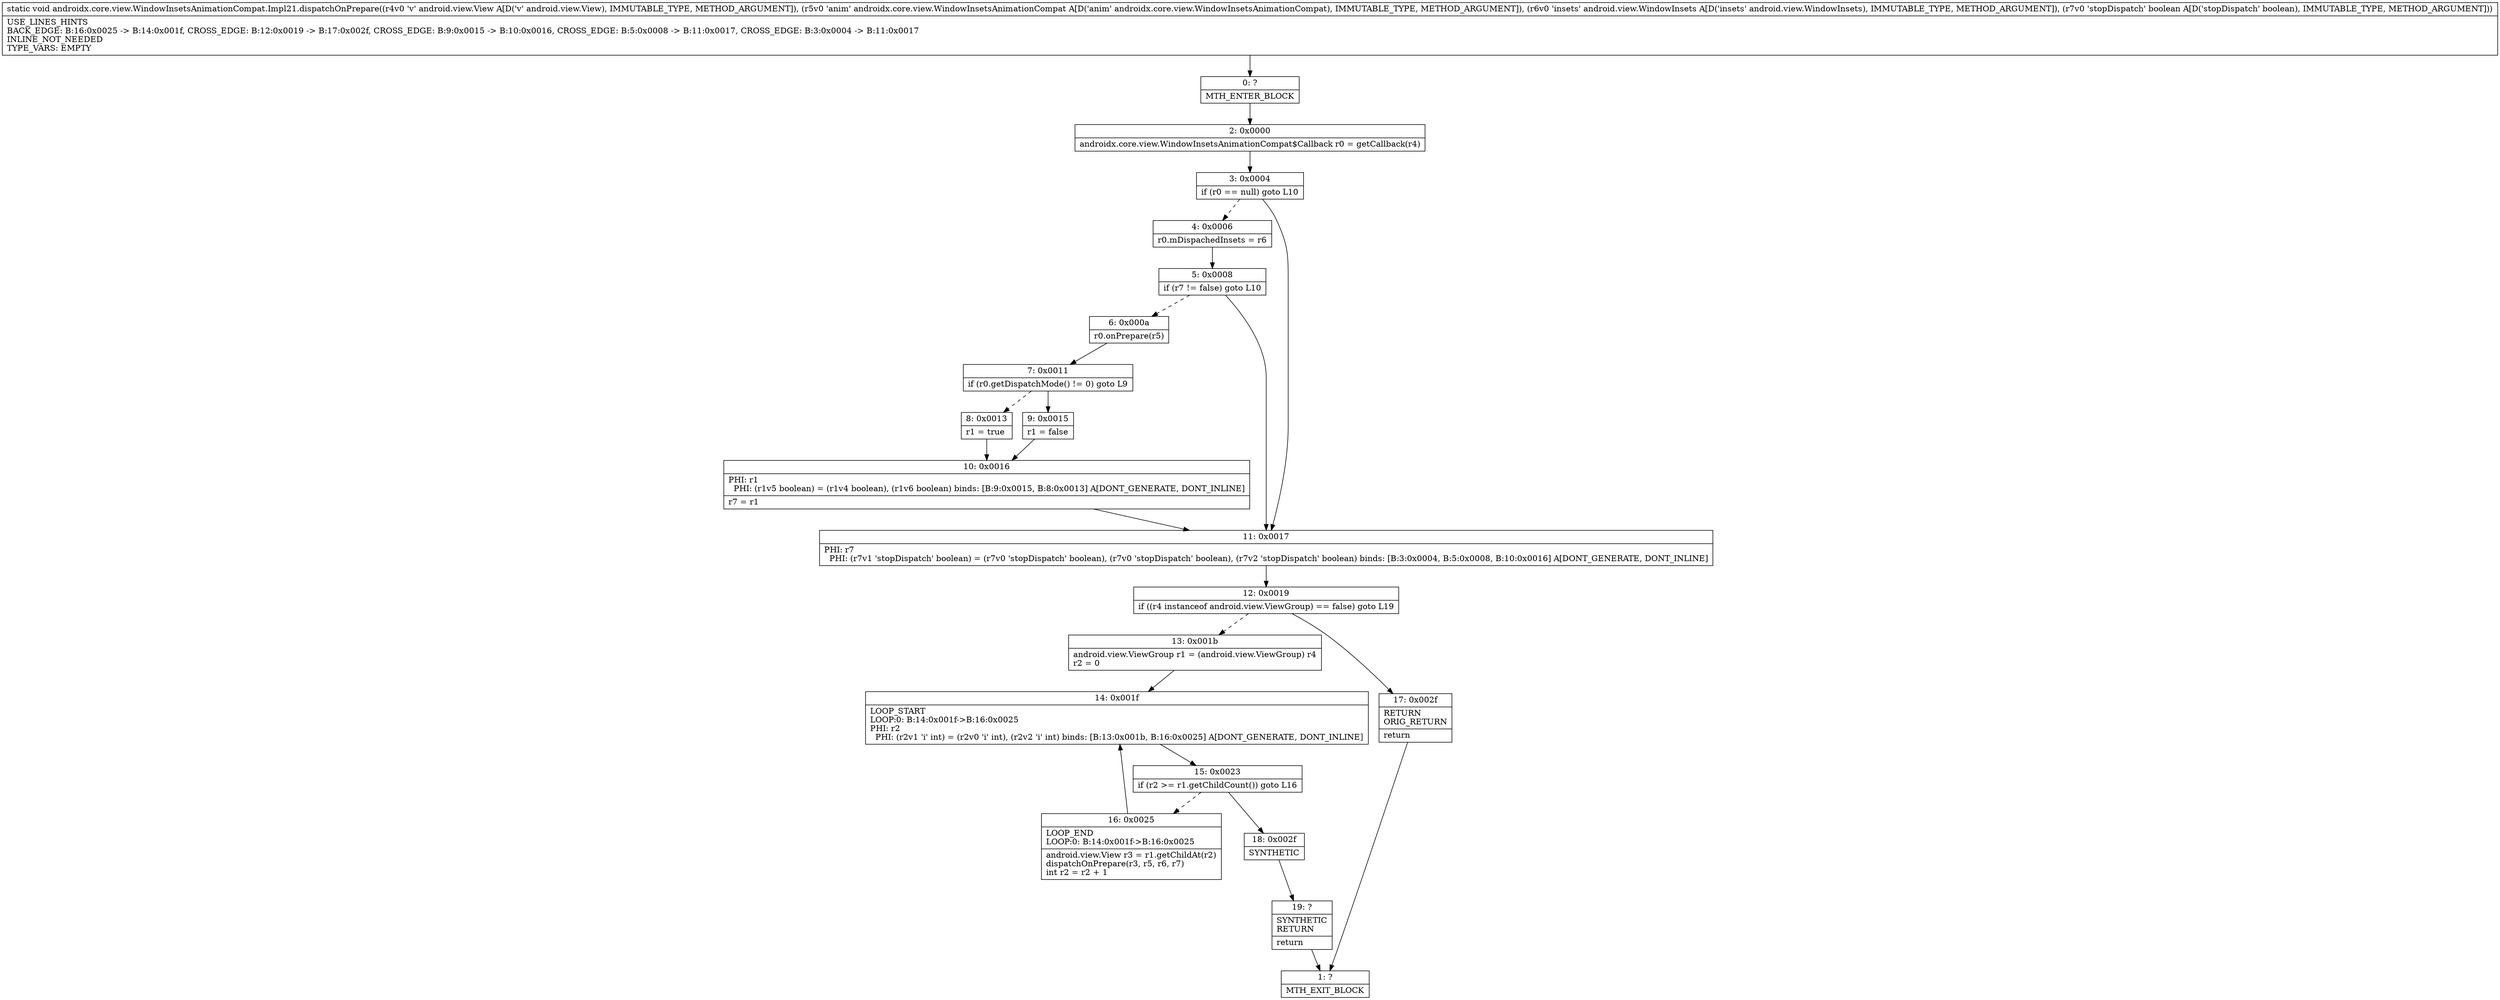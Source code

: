 digraph "CFG forandroidx.core.view.WindowInsetsAnimationCompat.Impl21.dispatchOnPrepare(Landroid\/view\/View;Landroidx\/core\/view\/WindowInsetsAnimationCompat;Landroid\/view\/WindowInsets;Z)V" {
Node_0 [shape=record,label="{0\:\ ?|MTH_ENTER_BLOCK\l}"];
Node_2 [shape=record,label="{2\:\ 0x0000|androidx.core.view.WindowInsetsAnimationCompat$Callback r0 = getCallback(r4)\l}"];
Node_3 [shape=record,label="{3\:\ 0x0004|if (r0 == null) goto L10\l}"];
Node_4 [shape=record,label="{4\:\ 0x0006|r0.mDispachedInsets = r6\l}"];
Node_5 [shape=record,label="{5\:\ 0x0008|if (r7 != false) goto L10\l}"];
Node_6 [shape=record,label="{6\:\ 0x000a|r0.onPrepare(r5)\l}"];
Node_7 [shape=record,label="{7\:\ 0x0011|if (r0.getDispatchMode() != 0) goto L9\l}"];
Node_8 [shape=record,label="{8\:\ 0x0013|r1 = true\l}"];
Node_10 [shape=record,label="{10\:\ 0x0016|PHI: r1 \l  PHI: (r1v5 boolean) = (r1v4 boolean), (r1v6 boolean) binds: [B:9:0x0015, B:8:0x0013] A[DONT_GENERATE, DONT_INLINE]\l|r7 = r1\l}"];
Node_9 [shape=record,label="{9\:\ 0x0015|r1 = false\l}"];
Node_11 [shape=record,label="{11\:\ 0x0017|PHI: r7 \l  PHI: (r7v1 'stopDispatch' boolean) = (r7v0 'stopDispatch' boolean), (r7v0 'stopDispatch' boolean), (r7v2 'stopDispatch' boolean) binds: [B:3:0x0004, B:5:0x0008, B:10:0x0016] A[DONT_GENERATE, DONT_INLINE]\l}"];
Node_12 [shape=record,label="{12\:\ 0x0019|if ((r4 instanceof android.view.ViewGroup) == false) goto L19\l}"];
Node_13 [shape=record,label="{13\:\ 0x001b|android.view.ViewGroup r1 = (android.view.ViewGroup) r4\lr2 = 0\l}"];
Node_14 [shape=record,label="{14\:\ 0x001f|LOOP_START\lLOOP:0: B:14:0x001f\-\>B:16:0x0025\lPHI: r2 \l  PHI: (r2v1 'i' int) = (r2v0 'i' int), (r2v2 'i' int) binds: [B:13:0x001b, B:16:0x0025] A[DONT_GENERATE, DONT_INLINE]\l}"];
Node_15 [shape=record,label="{15\:\ 0x0023|if (r2 \>= r1.getChildCount()) goto L16\l}"];
Node_16 [shape=record,label="{16\:\ 0x0025|LOOP_END\lLOOP:0: B:14:0x001f\-\>B:16:0x0025\l|android.view.View r3 = r1.getChildAt(r2)\ldispatchOnPrepare(r3, r5, r6, r7)\lint r2 = r2 + 1\l}"];
Node_18 [shape=record,label="{18\:\ 0x002f|SYNTHETIC\l}"];
Node_19 [shape=record,label="{19\:\ ?|SYNTHETIC\lRETURN\l|return\l}"];
Node_1 [shape=record,label="{1\:\ ?|MTH_EXIT_BLOCK\l}"];
Node_17 [shape=record,label="{17\:\ 0x002f|RETURN\lORIG_RETURN\l|return\l}"];
MethodNode[shape=record,label="{static void androidx.core.view.WindowInsetsAnimationCompat.Impl21.dispatchOnPrepare((r4v0 'v' android.view.View A[D('v' android.view.View), IMMUTABLE_TYPE, METHOD_ARGUMENT]), (r5v0 'anim' androidx.core.view.WindowInsetsAnimationCompat A[D('anim' androidx.core.view.WindowInsetsAnimationCompat), IMMUTABLE_TYPE, METHOD_ARGUMENT]), (r6v0 'insets' android.view.WindowInsets A[D('insets' android.view.WindowInsets), IMMUTABLE_TYPE, METHOD_ARGUMENT]), (r7v0 'stopDispatch' boolean A[D('stopDispatch' boolean), IMMUTABLE_TYPE, METHOD_ARGUMENT]))  | USE_LINES_HINTS\lBACK_EDGE: B:16:0x0025 \-\> B:14:0x001f, CROSS_EDGE: B:12:0x0019 \-\> B:17:0x002f, CROSS_EDGE: B:9:0x0015 \-\> B:10:0x0016, CROSS_EDGE: B:5:0x0008 \-\> B:11:0x0017, CROSS_EDGE: B:3:0x0004 \-\> B:11:0x0017\lINLINE_NOT_NEEDED\lTYPE_VARS: EMPTY\l}"];
MethodNode -> Node_0;Node_0 -> Node_2;
Node_2 -> Node_3;
Node_3 -> Node_4[style=dashed];
Node_3 -> Node_11;
Node_4 -> Node_5;
Node_5 -> Node_6[style=dashed];
Node_5 -> Node_11;
Node_6 -> Node_7;
Node_7 -> Node_8[style=dashed];
Node_7 -> Node_9;
Node_8 -> Node_10;
Node_10 -> Node_11;
Node_9 -> Node_10;
Node_11 -> Node_12;
Node_12 -> Node_13[style=dashed];
Node_12 -> Node_17;
Node_13 -> Node_14;
Node_14 -> Node_15;
Node_15 -> Node_16[style=dashed];
Node_15 -> Node_18;
Node_16 -> Node_14;
Node_18 -> Node_19;
Node_19 -> Node_1;
Node_17 -> Node_1;
}


